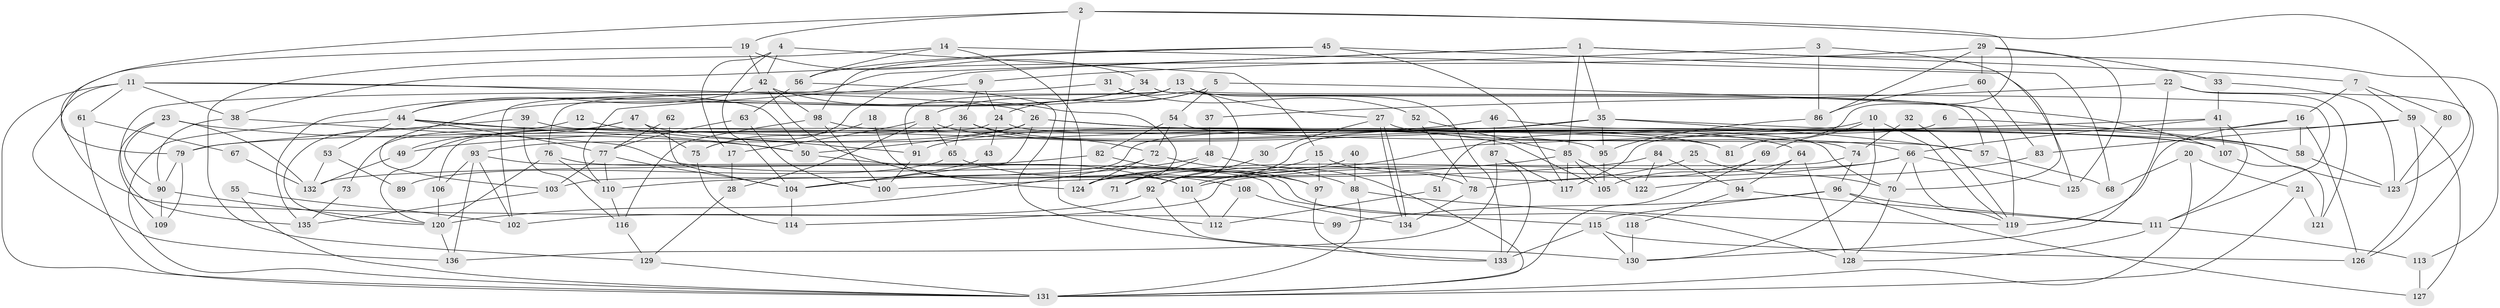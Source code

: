 // coarse degree distribution, {2: 0.12631578947368421, 4: 0.3263157894736842, 5: 0.18947368421052632, 3: 0.18947368421052632, 11: 0.010526315789473684, 6: 0.06315789473684211, 7: 0.021052631578947368, 8: 0.031578947368421054, 9: 0.021052631578947368, 12: 0.010526315789473684, 13: 0.010526315789473684}
// Generated by graph-tools (version 1.1) at 2025/52/03/04/25 21:52:24]
// undirected, 136 vertices, 272 edges
graph export_dot {
graph [start="1"]
  node [color=gray90,style=filled];
  1;
  2;
  3;
  4;
  5;
  6;
  7;
  8;
  9;
  10;
  11;
  12;
  13;
  14;
  15;
  16;
  17;
  18;
  19;
  20;
  21;
  22;
  23;
  24;
  25;
  26;
  27;
  28;
  29;
  30;
  31;
  32;
  33;
  34;
  35;
  36;
  37;
  38;
  39;
  40;
  41;
  42;
  43;
  44;
  45;
  46;
  47;
  48;
  49;
  50;
  51;
  52;
  53;
  54;
  55;
  56;
  57;
  58;
  59;
  60;
  61;
  62;
  63;
  64;
  65;
  66;
  67;
  68;
  69;
  70;
  71;
  72;
  73;
  74;
  75;
  76;
  77;
  78;
  79;
  80;
  81;
  82;
  83;
  84;
  85;
  86;
  87;
  88;
  89;
  90;
  91;
  92;
  93;
  94;
  95;
  96;
  97;
  98;
  99;
  100;
  101;
  102;
  103;
  104;
  105;
  106;
  107;
  108;
  109;
  110;
  111;
  112;
  113;
  114;
  115;
  116;
  117;
  118;
  119;
  120;
  121;
  122;
  123;
  124;
  125;
  126;
  127;
  128;
  129;
  130;
  131;
  132;
  133;
  134;
  135;
  136;
  1 -- 35;
  1 -- 7;
  1 -- 75;
  1 -- 76;
  1 -- 85;
  1 -- 113;
  2 -- 19;
  2 -- 123;
  2 -- 79;
  2 -- 81;
  2 -- 112;
  3 -- 9;
  3 -- 70;
  3 -- 86;
  4 -- 42;
  4 -- 104;
  4 -- 15;
  4 -- 17;
  5 -- 107;
  5 -- 8;
  5 -- 24;
  5 -- 54;
  6 -- 103;
  6 -- 58;
  7 -- 16;
  7 -- 59;
  7 -- 80;
  8 -- 17;
  8 -- 65;
  8 -- 28;
  8 -- 81;
  9 -- 110;
  9 -- 24;
  9 -- 36;
  10 -- 119;
  10 -- 69;
  10 -- 51;
  10 -- 130;
  11 -- 136;
  11 -- 26;
  11 -- 38;
  11 -- 50;
  11 -- 61;
  11 -- 131;
  12 -- 120;
  12 -- 91;
  13 -- 27;
  13 -- 111;
  13 -- 91;
  13 -- 102;
  13 -- 103;
  13 -- 133;
  14 -- 129;
  14 -- 125;
  14 -- 56;
  14 -- 124;
  15 -- 124;
  15 -- 78;
  15 -- 97;
  16 -- 119;
  16 -- 126;
  16 -- 58;
  16 -- 117;
  17 -- 28;
  18 -- 101;
  18 -- 75;
  19 -- 42;
  19 -- 34;
  19 -- 99;
  20 -- 131;
  20 -- 68;
  20 -- 21;
  21 -- 131;
  21 -- 121;
  22 -- 126;
  22 -- 130;
  22 -- 37;
  22 -- 121;
  23 -- 90;
  23 -- 50;
  23 -- 109;
  23 -- 132;
  24 -- 70;
  24 -- 43;
  24 -- 106;
  25 -- 70;
  25 -- 101;
  26 -- 107;
  26 -- 74;
  26 -- 50;
  26 -- 93;
  26 -- 104;
  27 -- 66;
  27 -- 134;
  27 -- 134;
  27 -- 30;
  28 -- 129;
  29 -- 86;
  29 -- 38;
  29 -- 33;
  29 -- 60;
  29 -- 125;
  30 -- 92;
  31 -- 92;
  31 -- 135;
  31 -- 52;
  32 -- 119;
  32 -- 74;
  33 -- 41;
  33 -- 123;
  34 -- 57;
  34 -- 44;
  34 -- 119;
  34 -- 135;
  35 -- 124;
  35 -- 91;
  35 -- 57;
  35 -- 58;
  35 -- 95;
  36 -- 64;
  36 -- 65;
  36 -- 72;
  36 -- 120;
  37 -- 48;
  38 -- 90;
  38 -- 97;
  39 -- 79;
  39 -- 81;
  39 -- 116;
  40 -- 71;
  40 -- 88;
  41 -- 92;
  41 -- 66;
  41 -- 107;
  41 -- 111;
  42 -- 124;
  42 -- 44;
  42 -- 71;
  42 -- 98;
  43 -- 104;
  44 -- 77;
  44 -- 50;
  44 -- 53;
  44 -- 95;
  44 -- 131;
  45 -- 56;
  45 -- 98;
  45 -- 68;
  45 -- 117;
  46 -- 87;
  46 -- 123;
  46 -- 49;
  47 -- 49;
  47 -- 105;
  47 -- 73;
  47 -- 75;
  48 -- 131;
  48 -- 104;
  48 -- 71;
  49 -- 132;
  50 -- 101;
  51 -- 112;
  52 -- 85;
  52 -- 78;
  53 -- 132;
  53 -- 89;
  54 -- 72;
  54 -- 57;
  54 -- 82;
  55 -- 131;
  55 -- 102;
  56 -- 133;
  56 -- 63;
  57 -- 68;
  58 -- 123;
  59 -- 79;
  59 -- 127;
  59 -- 83;
  59 -- 126;
  60 -- 86;
  60 -- 83;
  61 -- 131;
  61 -- 67;
  62 -- 77;
  62 -- 104;
  63 -- 100;
  63 -- 77;
  64 -- 94;
  64 -- 105;
  64 -- 128;
  65 -- 108;
  65 -- 89;
  66 -- 119;
  66 -- 124;
  66 -- 70;
  66 -- 101;
  66 -- 125;
  67 -- 132;
  69 -- 78;
  69 -- 131;
  70 -- 128;
  72 -- 120;
  72 -- 88;
  72 -- 124;
  73 -- 135;
  74 -- 114;
  74 -- 96;
  75 -- 114;
  76 -- 120;
  76 -- 110;
  76 -- 128;
  77 -- 110;
  77 -- 103;
  77 -- 104;
  78 -- 134;
  79 -- 90;
  79 -- 109;
  80 -- 123;
  82 -- 97;
  82 -- 132;
  83 -- 122;
  84 -- 122;
  84 -- 110;
  84 -- 94;
  85 -- 117;
  85 -- 100;
  85 -- 105;
  85 -- 122;
  86 -- 95;
  87 -- 117;
  87 -- 133;
  87 -- 136;
  88 -- 131;
  88 -- 119;
  90 -- 120;
  90 -- 109;
  91 -- 100;
  92 -- 102;
  92 -- 130;
  93 -- 136;
  93 -- 102;
  93 -- 106;
  93 -- 115;
  94 -- 111;
  94 -- 118;
  95 -- 105;
  96 -- 115;
  96 -- 111;
  96 -- 99;
  96 -- 127;
  97 -- 133;
  98 -- 107;
  98 -- 100;
  98 -- 116;
  101 -- 112;
  103 -- 135;
  104 -- 114;
  106 -- 120;
  107 -- 121;
  108 -- 134;
  108 -- 112;
  110 -- 116;
  111 -- 128;
  111 -- 113;
  113 -- 127;
  115 -- 133;
  115 -- 126;
  115 -- 130;
  116 -- 129;
  118 -- 130;
  120 -- 136;
  129 -- 131;
}
